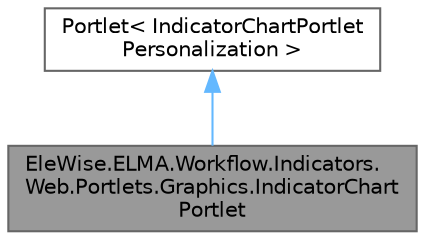 digraph "EleWise.ELMA.Workflow.Indicators.Web.Portlets.Graphics.IndicatorChartPortlet"
{
 // LATEX_PDF_SIZE
  bgcolor="transparent";
  edge [fontname=Helvetica,fontsize=10,labelfontname=Helvetica,labelfontsize=10];
  node [fontname=Helvetica,fontsize=10,shape=box,height=0.2,width=0.4];
  Node1 [id="Node000001",label="EleWise.ELMA.Workflow.Indicators.\lWeb.Portlets.Graphics.IndicatorChart\lPortlet",height=0.2,width=0.4,color="gray40", fillcolor="grey60", style="filled", fontcolor="black",tooltip="Портлет \"Набор показателей\"."];
  Node2 -> Node1 [id="edge1_Node000001_Node000002",dir="back",color="steelblue1",style="solid",tooltip=" "];
  Node2 [id="Node000002",label="Portlet\< IndicatorChartPortlet\lPersonalization \>",height=0.2,width=0.4,color="gray40", fillcolor="white", style="filled",tooltip=" "];
}
